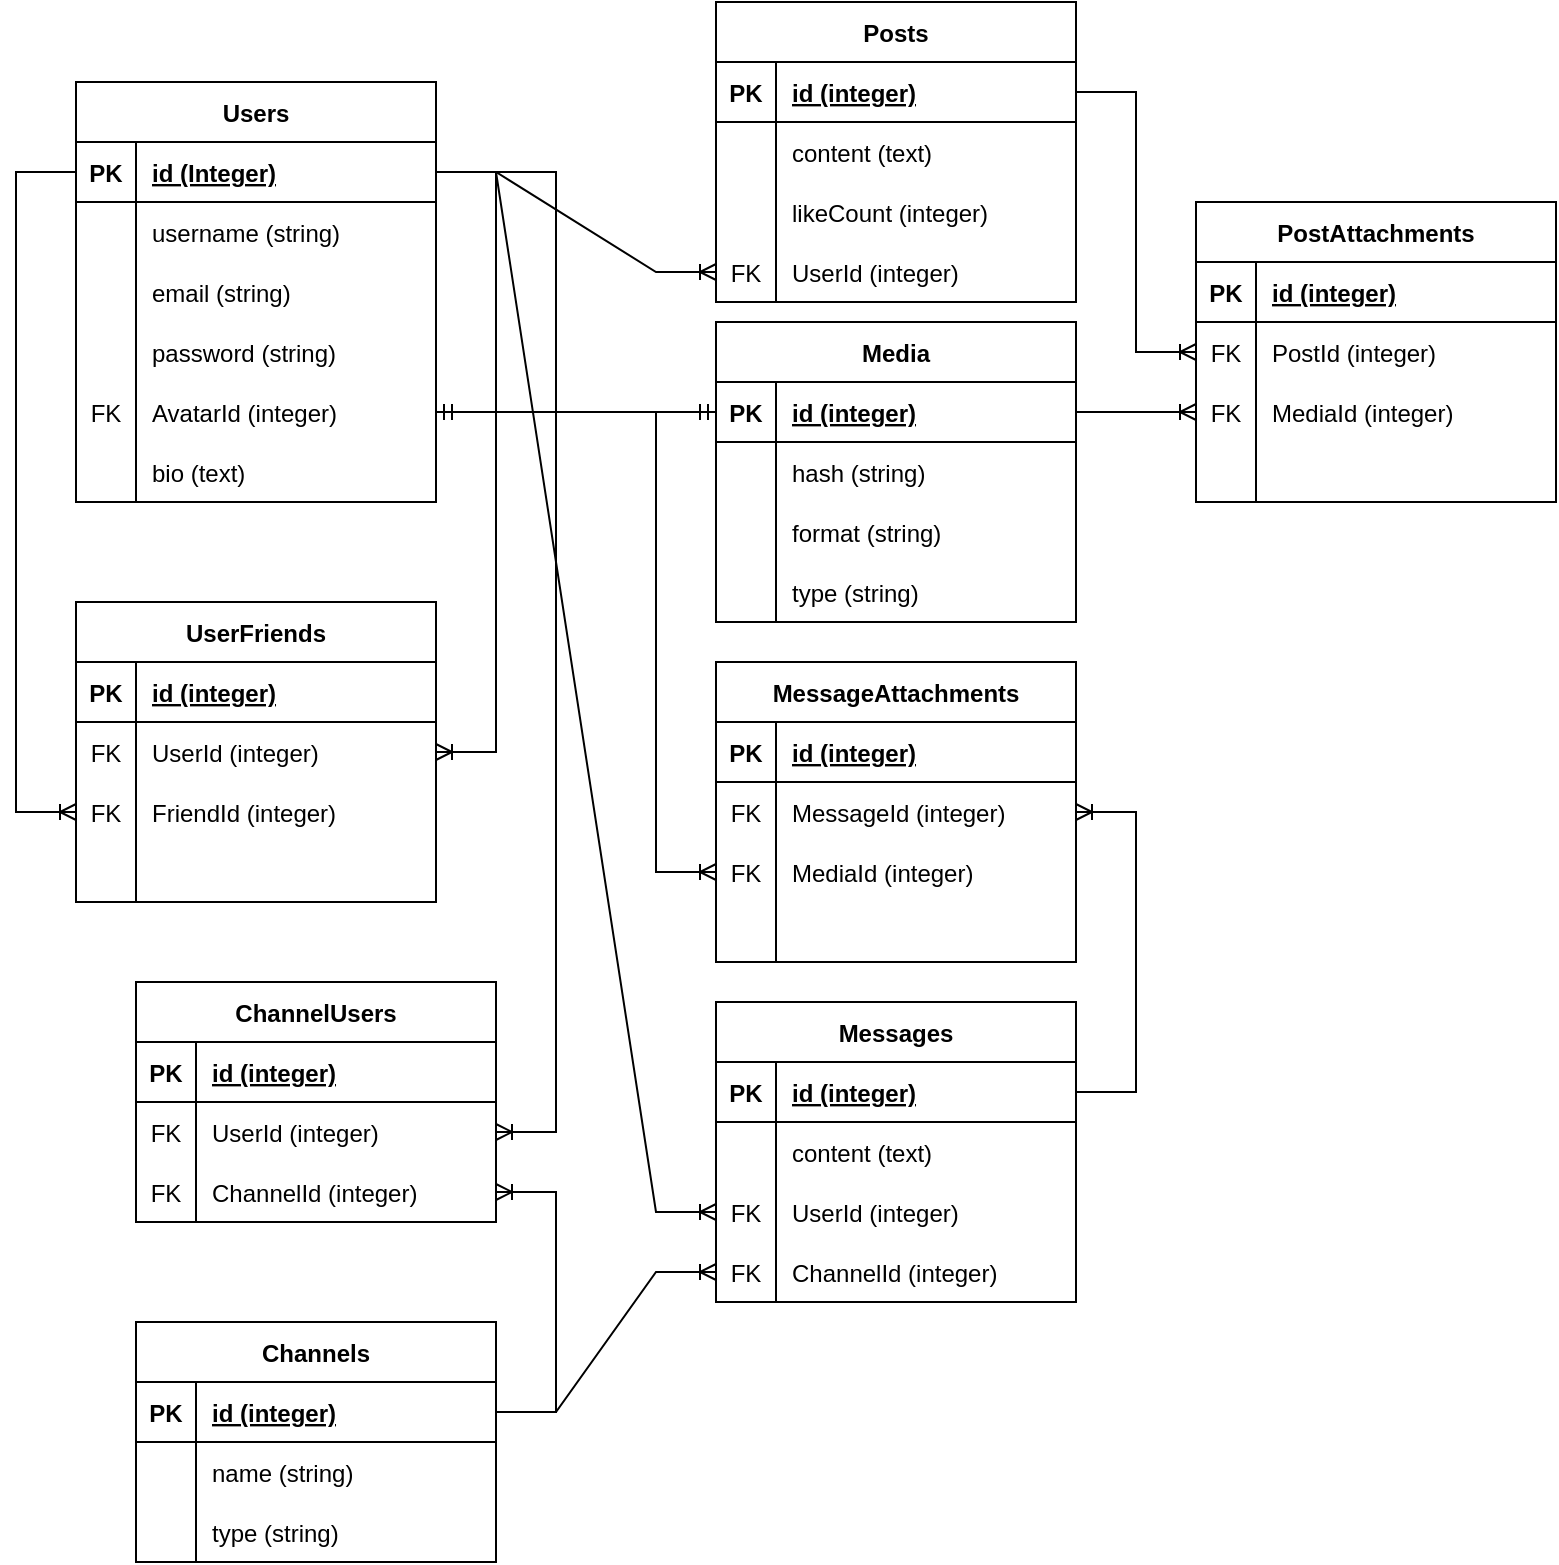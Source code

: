<mxfile version="20.6.0" type="device"><diagram id="tzreWHmkljB-uZsOJCgy" name="Page-1"><mxGraphModel dx="868" dy="500" grid="1" gridSize="10" guides="1" tooltips="1" connect="1" arrows="1" fold="1" page="1" pageScale="1" pageWidth="850" pageHeight="1100" math="0" shadow="0"><root><mxCell id="0"/><mxCell id="1" parent="0"/><mxCell id="_2y-DtRNVhtYp-TTJx3--1" value="Users" style="shape=table;startSize=30;container=1;collapsible=1;childLayout=tableLayout;fixedRows=1;rowLines=0;fontStyle=1;align=center;resizeLast=1;" parent="1" vertex="1"><mxGeometry x="80" y="80" width="180" height="210" as="geometry"/></mxCell><mxCell id="_2y-DtRNVhtYp-TTJx3--2" value="" style="shape=tableRow;horizontal=0;startSize=0;swimlaneHead=0;swimlaneBody=0;fillColor=none;collapsible=0;dropTarget=0;points=[[0,0.5],[1,0.5]];portConstraint=eastwest;top=0;left=0;right=0;bottom=1;" parent="_2y-DtRNVhtYp-TTJx3--1" vertex="1"><mxGeometry y="30" width="180" height="30" as="geometry"/></mxCell><mxCell id="_2y-DtRNVhtYp-TTJx3--3" value="PK" style="shape=partialRectangle;connectable=0;fillColor=none;top=0;left=0;bottom=0;right=0;fontStyle=1;overflow=hidden;" parent="_2y-DtRNVhtYp-TTJx3--2" vertex="1"><mxGeometry width="30" height="30" as="geometry"><mxRectangle width="30" height="30" as="alternateBounds"/></mxGeometry></mxCell><mxCell id="_2y-DtRNVhtYp-TTJx3--4" value="id (Integer)" style="shape=partialRectangle;connectable=0;fillColor=none;top=0;left=0;bottom=0;right=0;align=left;spacingLeft=6;fontStyle=5;overflow=hidden;" parent="_2y-DtRNVhtYp-TTJx3--2" vertex="1"><mxGeometry x="30" width="150" height="30" as="geometry"><mxRectangle width="150" height="30" as="alternateBounds"/></mxGeometry></mxCell><mxCell id="_2y-DtRNVhtYp-TTJx3--5" value="" style="shape=tableRow;horizontal=0;startSize=0;swimlaneHead=0;swimlaneBody=0;fillColor=none;collapsible=0;dropTarget=0;points=[[0,0.5],[1,0.5]];portConstraint=eastwest;top=0;left=0;right=0;bottom=0;" parent="_2y-DtRNVhtYp-TTJx3--1" vertex="1"><mxGeometry y="60" width="180" height="30" as="geometry"/></mxCell><mxCell id="_2y-DtRNVhtYp-TTJx3--6" value="" style="shape=partialRectangle;connectable=0;fillColor=none;top=0;left=0;bottom=0;right=0;editable=1;overflow=hidden;" parent="_2y-DtRNVhtYp-TTJx3--5" vertex="1"><mxGeometry width="30" height="30" as="geometry"><mxRectangle width="30" height="30" as="alternateBounds"/></mxGeometry></mxCell><mxCell id="_2y-DtRNVhtYp-TTJx3--7" value="username (string)" style="shape=partialRectangle;connectable=0;fillColor=none;top=0;left=0;bottom=0;right=0;align=left;spacingLeft=6;overflow=hidden;" parent="_2y-DtRNVhtYp-TTJx3--5" vertex="1"><mxGeometry x="30" width="150" height="30" as="geometry"><mxRectangle width="150" height="30" as="alternateBounds"/></mxGeometry></mxCell><mxCell id="_2y-DtRNVhtYp-TTJx3--8" value="" style="shape=tableRow;horizontal=0;startSize=0;swimlaneHead=0;swimlaneBody=0;fillColor=none;collapsible=0;dropTarget=0;points=[[0,0.5],[1,0.5]];portConstraint=eastwest;top=0;left=0;right=0;bottom=0;" parent="_2y-DtRNVhtYp-TTJx3--1" vertex="1"><mxGeometry y="90" width="180" height="30" as="geometry"/></mxCell><mxCell id="_2y-DtRNVhtYp-TTJx3--9" value="" style="shape=partialRectangle;connectable=0;fillColor=none;top=0;left=0;bottom=0;right=0;editable=1;overflow=hidden;" parent="_2y-DtRNVhtYp-TTJx3--8" vertex="1"><mxGeometry width="30" height="30" as="geometry"><mxRectangle width="30" height="30" as="alternateBounds"/></mxGeometry></mxCell><mxCell id="_2y-DtRNVhtYp-TTJx3--10" value="email (string)" style="shape=partialRectangle;connectable=0;fillColor=none;top=0;left=0;bottom=0;right=0;align=left;spacingLeft=6;overflow=hidden;" parent="_2y-DtRNVhtYp-TTJx3--8" vertex="1"><mxGeometry x="30" width="150" height="30" as="geometry"><mxRectangle width="150" height="30" as="alternateBounds"/></mxGeometry></mxCell><mxCell id="_2y-DtRNVhtYp-TTJx3--11" value="" style="shape=tableRow;horizontal=0;startSize=0;swimlaneHead=0;swimlaneBody=0;fillColor=none;collapsible=0;dropTarget=0;points=[[0,0.5],[1,0.5]];portConstraint=eastwest;top=0;left=0;right=0;bottom=0;" parent="_2y-DtRNVhtYp-TTJx3--1" vertex="1"><mxGeometry y="120" width="180" height="30" as="geometry"/></mxCell><mxCell id="_2y-DtRNVhtYp-TTJx3--12" value="" style="shape=partialRectangle;connectable=0;fillColor=none;top=0;left=0;bottom=0;right=0;editable=1;overflow=hidden;" parent="_2y-DtRNVhtYp-TTJx3--11" vertex="1"><mxGeometry width="30" height="30" as="geometry"><mxRectangle width="30" height="30" as="alternateBounds"/></mxGeometry></mxCell><mxCell id="_2y-DtRNVhtYp-TTJx3--13" value="password (string)" style="shape=partialRectangle;connectable=0;fillColor=none;top=0;left=0;bottom=0;right=0;align=left;spacingLeft=6;overflow=hidden;" parent="_2y-DtRNVhtYp-TTJx3--11" vertex="1"><mxGeometry x="30" width="150" height="30" as="geometry"><mxRectangle width="150" height="30" as="alternateBounds"/></mxGeometry></mxCell><mxCell id="_2y-DtRNVhtYp-TTJx3--14" value="" style="shape=tableRow;horizontal=0;startSize=0;swimlaneHead=0;swimlaneBody=0;fillColor=none;collapsible=0;dropTarget=0;points=[[0,0.5],[1,0.5]];portConstraint=eastwest;top=0;left=0;right=0;bottom=0;" parent="_2y-DtRNVhtYp-TTJx3--1" vertex="1"><mxGeometry y="150" width="180" height="30" as="geometry"/></mxCell><mxCell id="_2y-DtRNVhtYp-TTJx3--15" value="FK" style="shape=partialRectangle;connectable=0;fillColor=none;top=0;left=0;bottom=0;right=0;editable=1;overflow=hidden;" parent="_2y-DtRNVhtYp-TTJx3--14" vertex="1"><mxGeometry width="30" height="30" as="geometry"><mxRectangle width="30" height="30" as="alternateBounds"/></mxGeometry></mxCell><mxCell id="_2y-DtRNVhtYp-TTJx3--16" value="AvatarId (integer)" style="shape=partialRectangle;connectable=0;fillColor=none;top=0;left=0;bottom=0;right=0;align=left;spacingLeft=6;overflow=hidden;" parent="_2y-DtRNVhtYp-TTJx3--14" vertex="1"><mxGeometry x="30" width="150" height="30" as="geometry"><mxRectangle width="150" height="30" as="alternateBounds"/></mxGeometry></mxCell><mxCell id="_2y-DtRNVhtYp-TTJx3--20" value="" style="shape=tableRow;horizontal=0;startSize=0;swimlaneHead=0;swimlaneBody=0;fillColor=none;collapsible=0;dropTarget=0;points=[[0,0.5],[1,0.5]];portConstraint=eastwest;top=0;left=0;right=0;bottom=0;" parent="_2y-DtRNVhtYp-TTJx3--1" vertex="1"><mxGeometry y="180" width="180" height="30" as="geometry"/></mxCell><mxCell id="_2y-DtRNVhtYp-TTJx3--21" value="" style="shape=partialRectangle;connectable=0;fillColor=none;top=0;left=0;bottom=0;right=0;editable=1;overflow=hidden;" parent="_2y-DtRNVhtYp-TTJx3--20" vertex="1"><mxGeometry width="30" height="30" as="geometry"><mxRectangle width="30" height="30" as="alternateBounds"/></mxGeometry></mxCell><mxCell id="_2y-DtRNVhtYp-TTJx3--22" value="bio (text)" style="shape=partialRectangle;connectable=0;fillColor=none;top=0;left=0;bottom=0;right=0;align=left;spacingLeft=6;overflow=hidden;" parent="_2y-DtRNVhtYp-TTJx3--20" vertex="1"><mxGeometry x="30" width="150" height="30" as="geometry"><mxRectangle width="150" height="30" as="alternateBounds"/></mxGeometry></mxCell><mxCell id="_2y-DtRNVhtYp-TTJx3--23" value="UserFriends" style="shape=table;startSize=30;container=1;collapsible=1;childLayout=tableLayout;fixedRows=1;rowLines=0;fontStyle=1;align=center;resizeLast=1;" parent="1" vertex="1"><mxGeometry x="80" y="340" width="180" height="150" as="geometry"/></mxCell><mxCell id="_2y-DtRNVhtYp-TTJx3--24" value="" style="shape=tableRow;horizontal=0;startSize=0;swimlaneHead=0;swimlaneBody=0;fillColor=none;collapsible=0;dropTarget=0;points=[[0,0.5],[1,0.5]];portConstraint=eastwest;top=0;left=0;right=0;bottom=1;" parent="_2y-DtRNVhtYp-TTJx3--23" vertex="1"><mxGeometry y="30" width="180" height="30" as="geometry"/></mxCell><mxCell id="_2y-DtRNVhtYp-TTJx3--25" value="PK" style="shape=partialRectangle;connectable=0;fillColor=none;top=0;left=0;bottom=0;right=0;fontStyle=1;overflow=hidden;" parent="_2y-DtRNVhtYp-TTJx3--24" vertex="1"><mxGeometry width="30" height="30" as="geometry"><mxRectangle width="30" height="30" as="alternateBounds"/></mxGeometry></mxCell><mxCell id="_2y-DtRNVhtYp-TTJx3--26" value="id (integer)" style="shape=partialRectangle;connectable=0;fillColor=none;top=0;left=0;bottom=0;right=0;align=left;spacingLeft=6;fontStyle=5;overflow=hidden;" parent="_2y-DtRNVhtYp-TTJx3--24" vertex="1"><mxGeometry x="30" width="150" height="30" as="geometry"><mxRectangle width="150" height="30" as="alternateBounds"/></mxGeometry></mxCell><mxCell id="_2y-DtRNVhtYp-TTJx3--27" value="" style="shape=tableRow;horizontal=0;startSize=0;swimlaneHead=0;swimlaneBody=0;fillColor=none;collapsible=0;dropTarget=0;points=[[0,0.5],[1,0.5]];portConstraint=eastwest;top=0;left=0;right=0;bottom=0;" parent="_2y-DtRNVhtYp-TTJx3--23" vertex="1"><mxGeometry y="60" width="180" height="30" as="geometry"/></mxCell><mxCell id="_2y-DtRNVhtYp-TTJx3--28" value="FK" style="shape=partialRectangle;connectable=0;fillColor=none;top=0;left=0;bottom=0;right=0;editable=1;overflow=hidden;" parent="_2y-DtRNVhtYp-TTJx3--27" vertex="1"><mxGeometry width="30" height="30" as="geometry"><mxRectangle width="30" height="30" as="alternateBounds"/></mxGeometry></mxCell><mxCell id="_2y-DtRNVhtYp-TTJx3--29" value="UserId (integer)" style="shape=partialRectangle;connectable=0;fillColor=none;top=0;left=0;bottom=0;right=0;align=left;spacingLeft=6;overflow=hidden;" parent="_2y-DtRNVhtYp-TTJx3--27" vertex="1"><mxGeometry x="30" width="150" height="30" as="geometry"><mxRectangle width="150" height="30" as="alternateBounds"/></mxGeometry></mxCell><mxCell id="_2y-DtRNVhtYp-TTJx3--30" value="" style="shape=tableRow;horizontal=0;startSize=0;swimlaneHead=0;swimlaneBody=0;fillColor=none;collapsible=0;dropTarget=0;points=[[0,0.5],[1,0.5]];portConstraint=eastwest;top=0;left=0;right=0;bottom=0;" parent="_2y-DtRNVhtYp-TTJx3--23" vertex="1"><mxGeometry y="90" width="180" height="30" as="geometry"/></mxCell><mxCell id="_2y-DtRNVhtYp-TTJx3--31" value="FK" style="shape=partialRectangle;connectable=0;fillColor=none;top=0;left=0;bottom=0;right=0;editable=1;overflow=hidden;" parent="_2y-DtRNVhtYp-TTJx3--30" vertex="1"><mxGeometry width="30" height="30" as="geometry"><mxRectangle width="30" height="30" as="alternateBounds"/></mxGeometry></mxCell><mxCell id="_2y-DtRNVhtYp-TTJx3--32" value="FriendId (integer)" style="shape=partialRectangle;connectable=0;fillColor=none;top=0;left=0;bottom=0;right=0;align=left;spacingLeft=6;overflow=hidden;" parent="_2y-DtRNVhtYp-TTJx3--30" vertex="1"><mxGeometry x="30" width="150" height="30" as="geometry"><mxRectangle width="150" height="30" as="alternateBounds"/></mxGeometry></mxCell><mxCell id="_2y-DtRNVhtYp-TTJx3--33" value="" style="shape=tableRow;horizontal=0;startSize=0;swimlaneHead=0;swimlaneBody=0;fillColor=none;collapsible=0;dropTarget=0;points=[[0,0.5],[1,0.5]];portConstraint=eastwest;top=0;left=0;right=0;bottom=0;" parent="_2y-DtRNVhtYp-TTJx3--23" vertex="1"><mxGeometry y="120" width="180" height="30" as="geometry"/></mxCell><mxCell id="_2y-DtRNVhtYp-TTJx3--34" value="" style="shape=partialRectangle;connectable=0;fillColor=none;top=0;left=0;bottom=0;right=0;editable=1;overflow=hidden;" parent="_2y-DtRNVhtYp-TTJx3--33" vertex="1"><mxGeometry width="30" height="30" as="geometry"><mxRectangle width="30" height="30" as="alternateBounds"/></mxGeometry></mxCell><mxCell id="_2y-DtRNVhtYp-TTJx3--35" value="" style="shape=partialRectangle;connectable=0;fillColor=none;top=0;left=0;bottom=0;right=0;align=left;spacingLeft=6;overflow=hidden;" parent="_2y-DtRNVhtYp-TTJx3--33" vertex="1"><mxGeometry x="30" width="150" height="30" as="geometry"><mxRectangle width="150" height="30" as="alternateBounds"/></mxGeometry></mxCell><mxCell id="_2y-DtRNVhtYp-TTJx3--36" value="" style="edgeStyle=elbowEdgeStyle;fontSize=12;html=1;endArrow=ERoneToMany;rounded=0;" parent="1" source="_2y-DtRNVhtYp-TTJx3--2" target="_2y-DtRNVhtYp-TTJx3--30" edge="1"><mxGeometry width="100" height="100" relative="1" as="geometry"><mxPoint x="100" y="150" as="sourcePoint"/><mxPoint x="70" y="440" as="targetPoint"/><Array as="points"><mxPoint x="50" y="310"/><mxPoint x="30" y="290"/></Array></mxGeometry></mxCell><mxCell id="_2y-DtRNVhtYp-TTJx3--37" value="" style="edgeStyle=entityRelationEdgeStyle;fontSize=12;html=1;endArrow=ERoneToMany;rounded=0;" parent="1" source="_2y-DtRNVhtYp-TTJx3--2" target="_2y-DtRNVhtYp-TTJx3--27" edge="1"><mxGeometry width="100" height="100" relative="1" as="geometry"><mxPoint x="350" y="340" as="sourcePoint"/><mxPoint x="290" y="390" as="targetPoint"/></mxGeometry></mxCell><mxCell id="_2y-DtRNVhtYp-TTJx3--38" value="Posts" style="shape=table;startSize=30;container=1;collapsible=1;childLayout=tableLayout;fixedRows=1;rowLines=0;fontStyle=1;align=center;resizeLast=1;" parent="1" vertex="1"><mxGeometry x="400" y="40" width="180" height="150" as="geometry"/></mxCell><mxCell id="_2y-DtRNVhtYp-TTJx3--39" value="" style="shape=tableRow;horizontal=0;startSize=0;swimlaneHead=0;swimlaneBody=0;fillColor=none;collapsible=0;dropTarget=0;points=[[0,0.5],[1,0.5]];portConstraint=eastwest;top=0;left=0;right=0;bottom=1;" parent="_2y-DtRNVhtYp-TTJx3--38" vertex="1"><mxGeometry y="30" width="180" height="30" as="geometry"/></mxCell><mxCell id="_2y-DtRNVhtYp-TTJx3--40" value="PK" style="shape=partialRectangle;connectable=0;fillColor=none;top=0;left=0;bottom=0;right=0;fontStyle=1;overflow=hidden;" parent="_2y-DtRNVhtYp-TTJx3--39" vertex="1"><mxGeometry width="30" height="30" as="geometry"><mxRectangle width="30" height="30" as="alternateBounds"/></mxGeometry></mxCell><mxCell id="_2y-DtRNVhtYp-TTJx3--41" value="id (integer)" style="shape=partialRectangle;connectable=0;fillColor=none;top=0;left=0;bottom=0;right=0;align=left;spacingLeft=6;fontStyle=5;overflow=hidden;" parent="_2y-DtRNVhtYp-TTJx3--39" vertex="1"><mxGeometry x="30" width="150" height="30" as="geometry"><mxRectangle width="150" height="30" as="alternateBounds"/></mxGeometry></mxCell><mxCell id="_2y-DtRNVhtYp-TTJx3--42" value="" style="shape=tableRow;horizontal=0;startSize=0;swimlaneHead=0;swimlaneBody=0;fillColor=none;collapsible=0;dropTarget=0;points=[[0,0.5],[1,0.5]];portConstraint=eastwest;top=0;left=0;right=0;bottom=0;" parent="_2y-DtRNVhtYp-TTJx3--38" vertex="1"><mxGeometry y="60" width="180" height="30" as="geometry"/></mxCell><mxCell id="_2y-DtRNVhtYp-TTJx3--43" value="" style="shape=partialRectangle;connectable=0;fillColor=none;top=0;left=0;bottom=0;right=0;editable=1;overflow=hidden;" parent="_2y-DtRNVhtYp-TTJx3--42" vertex="1"><mxGeometry width="30" height="30" as="geometry"><mxRectangle width="30" height="30" as="alternateBounds"/></mxGeometry></mxCell><mxCell id="_2y-DtRNVhtYp-TTJx3--44" value="content (text)" style="shape=partialRectangle;connectable=0;fillColor=none;top=0;left=0;bottom=0;right=0;align=left;spacingLeft=6;overflow=hidden;" parent="_2y-DtRNVhtYp-TTJx3--42" vertex="1"><mxGeometry x="30" width="150" height="30" as="geometry"><mxRectangle width="150" height="30" as="alternateBounds"/></mxGeometry></mxCell><mxCell id="_2y-DtRNVhtYp-TTJx3--48" value="" style="shape=tableRow;horizontal=0;startSize=0;swimlaneHead=0;swimlaneBody=0;fillColor=none;collapsible=0;dropTarget=0;points=[[0,0.5],[1,0.5]];portConstraint=eastwest;top=0;left=0;right=0;bottom=0;" parent="_2y-DtRNVhtYp-TTJx3--38" vertex="1"><mxGeometry y="90" width="180" height="30" as="geometry"/></mxCell><mxCell id="_2y-DtRNVhtYp-TTJx3--49" value="" style="shape=partialRectangle;connectable=0;fillColor=none;top=0;left=0;bottom=0;right=0;editable=1;overflow=hidden;" parent="_2y-DtRNVhtYp-TTJx3--48" vertex="1"><mxGeometry width="30" height="30" as="geometry"><mxRectangle width="30" height="30" as="alternateBounds"/></mxGeometry></mxCell><mxCell id="_2y-DtRNVhtYp-TTJx3--50" value="likeCount (integer)" style="shape=partialRectangle;connectable=0;fillColor=none;top=0;left=0;bottom=0;right=0;align=left;spacingLeft=6;overflow=hidden;" parent="_2y-DtRNVhtYp-TTJx3--48" vertex="1"><mxGeometry x="30" width="150" height="30" as="geometry"><mxRectangle width="150" height="30" as="alternateBounds"/></mxGeometry></mxCell><mxCell id="_2y-DtRNVhtYp-TTJx3--66" value="" style="shape=tableRow;horizontal=0;startSize=0;swimlaneHead=0;swimlaneBody=0;fillColor=none;collapsible=0;dropTarget=0;points=[[0,0.5],[1,0.5]];portConstraint=eastwest;top=0;left=0;right=0;bottom=0;" parent="_2y-DtRNVhtYp-TTJx3--38" vertex="1"><mxGeometry y="120" width="180" height="30" as="geometry"/></mxCell><mxCell id="_2y-DtRNVhtYp-TTJx3--67" value="FK" style="shape=partialRectangle;connectable=0;fillColor=none;top=0;left=0;bottom=0;right=0;editable=1;overflow=hidden;" parent="_2y-DtRNVhtYp-TTJx3--66" vertex="1"><mxGeometry width="30" height="30" as="geometry"><mxRectangle width="30" height="30" as="alternateBounds"/></mxGeometry></mxCell><mxCell id="_2y-DtRNVhtYp-TTJx3--68" value="UserId (integer)" style="shape=partialRectangle;connectable=0;fillColor=none;top=0;left=0;bottom=0;right=0;align=left;spacingLeft=6;overflow=hidden;" parent="_2y-DtRNVhtYp-TTJx3--66" vertex="1"><mxGeometry x="30" width="150" height="30" as="geometry"><mxRectangle width="150" height="30" as="alternateBounds"/></mxGeometry></mxCell><mxCell id="_2y-DtRNVhtYp-TTJx3--51" value="Media" style="shape=table;startSize=30;container=1;collapsible=1;childLayout=tableLayout;fixedRows=1;rowLines=0;fontStyle=1;align=center;resizeLast=1;" parent="1" vertex="1"><mxGeometry x="400" y="200" width="180" height="150" as="geometry"/></mxCell><mxCell id="_2y-DtRNVhtYp-TTJx3--52" value="" style="shape=tableRow;horizontal=0;startSize=0;swimlaneHead=0;swimlaneBody=0;fillColor=none;collapsible=0;dropTarget=0;points=[[0,0.5],[1,0.5]];portConstraint=eastwest;top=0;left=0;right=0;bottom=1;" parent="_2y-DtRNVhtYp-TTJx3--51" vertex="1"><mxGeometry y="30" width="180" height="30" as="geometry"/></mxCell><mxCell id="_2y-DtRNVhtYp-TTJx3--53" value="PK" style="shape=partialRectangle;connectable=0;fillColor=none;top=0;left=0;bottom=0;right=0;fontStyle=1;overflow=hidden;" parent="_2y-DtRNVhtYp-TTJx3--52" vertex="1"><mxGeometry width="30" height="30" as="geometry"><mxRectangle width="30" height="30" as="alternateBounds"/></mxGeometry></mxCell><mxCell id="_2y-DtRNVhtYp-TTJx3--54" value="id (integer)" style="shape=partialRectangle;connectable=0;fillColor=none;top=0;left=0;bottom=0;right=0;align=left;spacingLeft=6;fontStyle=5;overflow=hidden;" parent="_2y-DtRNVhtYp-TTJx3--52" vertex="1"><mxGeometry x="30" width="150" height="30" as="geometry"><mxRectangle width="150" height="30" as="alternateBounds"/></mxGeometry></mxCell><mxCell id="_2y-DtRNVhtYp-TTJx3--55" value="" style="shape=tableRow;horizontal=0;startSize=0;swimlaneHead=0;swimlaneBody=0;fillColor=none;collapsible=0;dropTarget=0;points=[[0,0.5],[1,0.5]];portConstraint=eastwest;top=0;left=0;right=0;bottom=0;" parent="_2y-DtRNVhtYp-TTJx3--51" vertex="1"><mxGeometry y="60" width="180" height="30" as="geometry"/></mxCell><mxCell id="_2y-DtRNVhtYp-TTJx3--56" value="" style="shape=partialRectangle;connectable=0;fillColor=none;top=0;left=0;bottom=0;right=0;editable=1;overflow=hidden;" parent="_2y-DtRNVhtYp-TTJx3--55" vertex="1"><mxGeometry width="30" height="30" as="geometry"><mxRectangle width="30" height="30" as="alternateBounds"/></mxGeometry></mxCell><mxCell id="_2y-DtRNVhtYp-TTJx3--57" value="hash (string)" style="shape=partialRectangle;connectable=0;fillColor=none;top=0;left=0;bottom=0;right=0;align=left;spacingLeft=6;overflow=hidden;" parent="_2y-DtRNVhtYp-TTJx3--55" vertex="1"><mxGeometry x="30" width="150" height="30" as="geometry"><mxRectangle width="150" height="30" as="alternateBounds"/></mxGeometry></mxCell><mxCell id="_2y-DtRNVhtYp-TTJx3--58" value="" style="shape=tableRow;horizontal=0;startSize=0;swimlaneHead=0;swimlaneBody=0;fillColor=none;collapsible=0;dropTarget=0;points=[[0,0.5],[1,0.5]];portConstraint=eastwest;top=0;left=0;right=0;bottom=0;" parent="_2y-DtRNVhtYp-TTJx3--51" vertex="1"><mxGeometry y="90" width="180" height="30" as="geometry"/></mxCell><mxCell id="_2y-DtRNVhtYp-TTJx3--59" value="" style="shape=partialRectangle;connectable=0;fillColor=none;top=0;left=0;bottom=0;right=0;editable=1;overflow=hidden;" parent="_2y-DtRNVhtYp-TTJx3--58" vertex="1"><mxGeometry width="30" height="30" as="geometry"><mxRectangle width="30" height="30" as="alternateBounds"/></mxGeometry></mxCell><mxCell id="_2y-DtRNVhtYp-TTJx3--60" value="format (string)" style="shape=partialRectangle;connectable=0;fillColor=none;top=0;left=0;bottom=0;right=0;align=left;spacingLeft=6;overflow=hidden;" parent="_2y-DtRNVhtYp-TTJx3--58" vertex="1"><mxGeometry x="30" width="150" height="30" as="geometry"><mxRectangle width="150" height="30" as="alternateBounds"/></mxGeometry></mxCell><mxCell id="_2y-DtRNVhtYp-TTJx3--61" value="" style="shape=tableRow;horizontal=0;startSize=0;swimlaneHead=0;swimlaneBody=0;fillColor=none;collapsible=0;dropTarget=0;points=[[0,0.5],[1,0.5]];portConstraint=eastwest;top=0;left=0;right=0;bottom=0;" parent="_2y-DtRNVhtYp-TTJx3--51" vertex="1"><mxGeometry y="120" width="180" height="30" as="geometry"/></mxCell><mxCell id="_2y-DtRNVhtYp-TTJx3--62" value="" style="shape=partialRectangle;connectable=0;fillColor=none;top=0;left=0;bottom=0;right=0;editable=1;overflow=hidden;" parent="_2y-DtRNVhtYp-TTJx3--61" vertex="1"><mxGeometry width="30" height="30" as="geometry"><mxRectangle width="30" height="30" as="alternateBounds"/></mxGeometry></mxCell><mxCell id="_2y-DtRNVhtYp-TTJx3--63" value="type (string)" style="shape=partialRectangle;connectable=0;fillColor=none;top=0;left=0;bottom=0;right=0;align=left;spacingLeft=6;overflow=hidden;" parent="_2y-DtRNVhtYp-TTJx3--61" vertex="1"><mxGeometry x="30" width="150" height="30" as="geometry"><mxRectangle width="150" height="30" as="alternateBounds"/></mxGeometry></mxCell><mxCell id="_2y-DtRNVhtYp-TTJx3--65" value="" style="edgeStyle=entityRelationEdgeStyle;fontSize=12;html=1;endArrow=ERmandOne;startArrow=ERmandOne;rounded=0;" parent="1" source="_2y-DtRNVhtYp-TTJx3--14" target="_2y-DtRNVhtYp-TTJx3--52" edge="1"><mxGeometry width="100" height="100" relative="1" as="geometry"><mxPoint x="520" y="560" as="sourcePoint"/><mxPoint x="620" y="460" as="targetPoint"/></mxGeometry></mxCell><mxCell id="_2y-DtRNVhtYp-TTJx3--70" value="" style="edgeStyle=entityRelationEdgeStyle;fontSize=12;html=1;endArrow=ERoneToMany;rounded=0;" parent="1" source="_2y-DtRNVhtYp-TTJx3--2" target="_2y-DtRNVhtYp-TTJx3--66" edge="1"><mxGeometry width="100" height="100" relative="1" as="geometry"><mxPoint x="330" y="230" as="sourcePoint"/><mxPoint x="430" y="130" as="targetPoint"/></mxGeometry></mxCell><mxCell id="_2y-DtRNVhtYp-TTJx3--71" value="PostAttachments" style="shape=table;startSize=30;container=1;collapsible=1;childLayout=tableLayout;fixedRows=1;rowLines=0;fontStyle=1;align=center;resizeLast=1;" parent="1" vertex="1"><mxGeometry x="640" y="140" width="180" height="150" as="geometry"/></mxCell><mxCell id="_2y-DtRNVhtYp-TTJx3--72" value="" style="shape=tableRow;horizontal=0;startSize=0;swimlaneHead=0;swimlaneBody=0;fillColor=none;collapsible=0;dropTarget=0;points=[[0,0.5],[1,0.5]];portConstraint=eastwest;top=0;left=0;right=0;bottom=1;" parent="_2y-DtRNVhtYp-TTJx3--71" vertex="1"><mxGeometry y="30" width="180" height="30" as="geometry"/></mxCell><mxCell id="_2y-DtRNVhtYp-TTJx3--73" value="PK" style="shape=partialRectangle;connectable=0;fillColor=none;top=0;left=0;bottom=0;right=0;fontStyle=1;overflow=hidden;" parent="_2y-DtRNVhtYp-TTJx3--72" vertex="1"><mxGeometry width="30" height="30" as="geometry"><mxRectangle width="30" height="30" as="alternateBounds"/></mxGeometry></mxCell><mxCell id="_2y-DtRNVhtYp-TTJx3--74" value="id (integer)" style="shape=partialRectangle;connectable=0;fillColor=none;top=0;left=0;bottom=0;right=0;align=left;spacingLeft=6;fontStyle=5;overflow=hidden;" parent="_2y-DtRNVhtYp-TTJx3--72" vertex="1"><mxGeometry x="30" width="150" height="30" as="geometry"><mxRectangle width="150" height="30" as="alternateBounds"/></mxGeometry></mxCell><mxCell id="_2y-DtRNVhtYp-TTJx3--75" value="" style="shape=tableRow;horizontal=0;startSize=0;swimlaneHead=0;swimlaneBody=0;fillColor=none;collapsible=0;dropTarget=0;points=[[0,0.5],[1,0.5]];portConstraint=eastwest;top=0;left=0;right=0;bottom=0;" parent="_2y-DtRNVhtYp-TTJx3--71" vertex="1"><mxGeometry y="60" width="180" height="30" as="geometry"/></mxCell><mxCell id="_2y-DtRNVhtYp-TTJx3--76" value="FK" style="shape=partialRectangle;connectable=0;fillColor=none;top=0;left=0;bottom=0;right=0;editable=1;overflow=hidden;" parent="_2y-DtRNVhtYp-TTJx3--75" vertex="1"><mxGeometry width="30" height="30" as="geometry"><mxRectangle width="30" height="30" as="alternateBounds"/></mxGeometry></mxCell><mxCell id="_2y-DtRNVhtYp-TTJx3--77" value="PostId (integer)" style="shape=partialRectangle;connectable=0;fillColor=none;top=0;left=0;bottom=0;right=0;align=left;spacingLeft=6;overflow=hidden;" parent="_2y-DtRNVhtYp-TTJx3--75" vertex="1"><mxGeometry x="30" width="150" height="30" as="geometry"><mxRectangle width="150" height="30" as="alternateBounds"/></mxGeometry></mxCell><mxCell id="_2y-DtRNVhtYp-TTJx3--78" value="" style="shape=tableRow;horizontal=0;startSize=0;swimlaneHead=0;swimlaneBody=0;fillColor=none;collapsible=0;dropTarget=0;points=[[0,0.5],[1,0.5]];portConstraint=eastwest;top=0;left=0;right=0;bottom=0;" parent="_2y-DtRNVhtYp-TTJx3--71" vertex="1"><mxGeometry y="90" width="180" height="30" as="geometry"/></mxCell><mxCell id="_2y-DtRNVhtYp-TTJx3--79" value="FK" style="shape=partialRectangle;connectable=0;fillColor=none;top=0;left=0;bottom=0;right=0;editable=1;overflow=hidden;" parent="_2y-DtRNVhtYp-TTJx3--78" vertex="1"><mxGeometry width="30" height="30" as="geometry"><mxRectangle width="30" height="30" as="alternateBounds"/></mxGeometry></mxCell><mxCell id="_2y-DtRNVhtYp-TTJx3--80" value="MediaId (integer)" style="shape=partialRectangle;connectable=0;fillColor=none;top=0;left=0;bottom=0;right=0;align=left;spacingLeft=6;overflow=hidden;" parent="_2y-DtRNVhtYp-TTJx3--78" vertex="1"><mxGeometry x="30" width="150" height="30" as="geometry"><mxRectangle width="150" height="30" as="alternateBounds"/></mxGeometry></mxCell><mxCell id="_2y-DtRNVhtYp-TTJx3--81" value="" style="shape=tableRow;horizontal=0;startSize=0;swimlaneHead=0;swimlaneBody=0;fillColor=none;collapsible=0;dropTarget=0;points=[[0,0.5],[1,0.5]];portConstraint=eastwest;top=0;left=0;right=0;bottom=0;" parent="_2y-DtRNVhtYp-TTJx3--71" vertex="1"><mxGeometry y="120" width="180" height="30" as="geometry"/></mxCell><mxCell id="_2y-DtRNVhtYp-TTJx3--82" value="" style="shape=partialRectangle;connectable=0;fillColor=none;top=0;left=0;bottom=0;right=0;editable=1;overflow=hidden;" parent="_2y-DtRNVhtYp-TTJx3--81" vertex="1"><mxGeometry width="30" height="30" as="geometry"><mxRectangle width="30" height="30" as="alternateBounds"/></mxGeometry></mxCell><mxCell id="_2y-DtRNVhtYp-TTJx3--83" value="" style="shape=partialRectangle;connectable=0;fillColor=none;top=0;left=0;bottom=0;right=0;align=left;spacingLeft=6;overflow=hidden;" parent="_2y-DtRNVhtYp-TTJx3--81" vertex="1"><mxGeometry x="30" width="150" height="30" as="geometry"><mxRectangle width="150" height="30" as="alternateBounds"/></mxGeometry></mxCell><mxCell id="_2y-DtRNVhtYp-TTJx3--85" value="" style="edgeStyle=entityRelationEdgeStyle;fontSize=12;html=1;endArrow=ERoneToMany;rounded=0;" parent="1" source="_2y-DtRNVhtYp-TTJx3--39" target="_2y-DtRNVhtYp-TTJx3--75" edge="1"><mxGeometry width="100" height="100" relative="1" as="geometry"><mxPoint x="450" y="140" as="sourcePoint"/><mxPoint x="550" y="40" as="targetPoint"/></mxGeometry></mxCell><mxCell id="_2y-DtRNVhtYp-TTJx3--86" value="" style="edgeStyle=entityRelationEdgeStyle;fontSize=12;html=1;endArrow=ERoneToMany;rounded=0;" parent="1" source="_2y-DtRNVhtYp-TTJx3--52" target="_2y-DtRNVhtYp-TTJx3--78" edge="1"><mxGeometry width="100" height="100" relative="1" as="geometry"><mxPoint x="650" y="460" as="sourcePoint"/><mxPoint x="750" y="360" as="targetPoint"/></mxGeometry></mxCell><mxCell id="_2y-DtRNVhtYp-TTJx3--87" value="Channels" style="shape=table;startSize=30;container=1;collapsible=1;childLayout=tableLayout;fixedRows=1;rowLines=0;fontStyle=1;align=center;resizeLast=1;" parent="1" vertex="1"><mxGeometry x="110" y="700" width="180" height="120" as="geometry"/></mxCell><mxCell id="_2y-DtRNVhtYp-TTJx3--88" value="" style="shape=tableRow;horizontal=0;startSize=0;swimlaneHead=0;swimlaneBody=0;fillColor=none;collapsible=0;dropTarget=0;points=[[0,0.5],[1,0.5]];portConstraint=eastwest;top=0;left=0;right=0;bottom=1;" parent="_2y-DtRNVhtYp-TTJx3--87" vertex="1"><mxGeometry y="30" width="180" height="30" as="geometry"/></mxCell><mxCell id="_2y-DtRNVhtYp-TTJx3--89" value="PK" style="shape=partialRectangle;connectable=0;fillColor=none;top=0;left=0;bottom=0;right=0;fontStyle=1;overflow=hidden;" parent="_2y-DtRNVhtYp-TTJx3--88" vertex="1"><mxGeometry width="30" height="30" as="geometry"><mxRectangle width="30" height="30" as="alternateBounds"/></mxGeometry></mxCell><mxCell id="_2y-DtRNVhtYp-TTJx3--90" value="id (integer)" style="shape=partialRectangle;connectable=0;fillColor=none;top=0;left=0;bottom=0;right=0;align=left;spacingLeft=6;fontStyle=5;overflow=hidden;" parent="_2y-DtRNVhtYp-TTJx3--88" vertex="1"><mxGeometry x="30" width="150" height="30" as="geometry"><mxRectangle width="150" height="30" as="alternateBounds"/></mxGeometry></mxCell><mxCell id="_2y-DtRNVhtYp-TTJx3--91" value="" style="shape=tableRow;horizontal=0;startSize=0;swimlaneHead=0;swimlaneBody=0;fillColor=none;collapsible=0;dropTarget=0;points=[[0,0.5],[1,0.5]];portConstraint=eastwest;top=0;left=0;right=0;bottom=0;" parent="_2y-DtRNVhtYp-TTJx3--87" vertex="1"><mxGeometry y="60" width="180" height="30" as="geometry"/></mxCell><mxCell id="_2y-DtRNVhtYp-TTJx3--92" value="" style="shape=partialRectangle;connectable=0;fillColor=none;top=0;left=0;bottom=0;right=0;editable=1;overflow=hidden;" parent="_2y-DtRNVhtYp-TTJx3--91" vertex="1"><mxGeometry width="30" height="30" as="geometry"><mxRectangle width="30" height="30" as="alternateBounds"/></mxGeometry></mxCell><mxCell id="_2y-DtRNVhtYp-TTJx3--93" value="name (string)" style="shape=partialRectangle;connectable=0;fillColor=none;top=0;left=0;bottom=0;right=0;align=left;spacingLeft=6;overflow=hidden;" parent="_2y-DtRNVhtYp-TTJx3--91" vertex="1"><mxGeometry x="30" width="150" height="30" as="geometry"><mxRectangle width="150" height="30" as="alternateBounds"/></mxGeometry></mxCell><mxCell id="_2y-DtRNVhtYp-TTJx3--97" value="" style="shape=tableRow;horizontal=0;startSize=0;swimlaneHead=0;swimlaneBody=0;fillColor=none;collapsible=0;dropTarget=0;points=[[0,0.5],[1,0.5]];portConstraint=eastwest;top=0;left=0;right=0;bottom=0;" parent="_2y-DtRNVhtYp-TTJx3--87" vertex="1"><mxGeometry y="90" width="180" height="30" as="geometry"/></mxCell><mxCell id="_2y-DtRNVhtYp-TTJx3--98" value="" style="shape=partialRectangle;connectable=0;fillColor=none;top=0;left=0;bottom=0;right=0;editable=1;overflow=hidden;" parent="_2y-DtRNVhtYp-TTJx3--97" vertex="1"><mxGeometry width="30" height="30" as="geometry"><mxRectangle width="30" height="30" as="alternateBounds"/></mxGeometry></mxCell><mxCell id="_2y-DtRNVhtYp-TTJx3--99" value="type (string)" style="shape=partialRectangle;connectable=0;fillColor=none;top=0;left=0;bottom=0;right=0;align=left;spacingLeft=6;overflow=hidden;" parent="_2y-DtRNVhtYp-TTJx3--97" vertex="1"><mxGeometry x="30" width="150" height="30" as="geometry"><mxRectangle width="150" height="30" as="alternateBounds"/></mxGeometry></mxCell><mxCell id="_2y-DtRNVhtYp-TTJx3--100" value="Messages" style="shape=table;startSize=30;container=1;collapsible=1;childLayout=tableLayout;fixedRows=1;rowLines=0;fontStyle=1;align=center;resizeLast=1;" parent="1" vertex="1"><mxGeometry x="400" y="540" width="180" height="150" as="geometry"/></mxCell><mxCell id="_2y-DtRNVhtYp-TTJx3--101" value="" style="shape=tableRow;horizontal=0;startSize=0;swimlaneHead=0;swimlaneBody=0;fillColor=none;collapsible=0;dropTarget=0;points=[[0,0.5],[1,0.5]];portConstraint=eastwest;top=0;left=0;right=0;bottom=1;" parent="_2y-DtRNVhtYp-TTJx3--100" vertex="1"><mxGeometry y="30" width="180" height="30" as="geometry"/></mxCell><mxCell id="_2y-DtRNVhtYp-TTJx3--102" value="PK" style="shape=partialRectangle;connectable=0;fillColor=none;top=0;left=0;bottom=0;right=0;fontStyle=1;overflow=hidden;" parent="_2y-DtRNVhtYp-TTJx3--101" vertex="1"><mxGeometry width="30" height="30" as="geometry"><mxRectangle width="30" height="30" as="alternateBounds"/></mxGeometry></mxCell><mxCell id="_2y-DtRNVhtYp-TTJx3--103" value="id (integer)" style="shape=partialRectangle;connectable=0;fillColor=none;top=0;left=0;bottom=0;right=0;align=left;spacingLeft=6;fontStyle=5;overflow=hidden;" parent="_2y-DtRNVhtYp-TTJx3--101" vertex="1"><mxGeometry x="30" width="150" height="30" as="geometry"><mxRectangle width="150" height="30" as="alternateBounds"/></mxGeometry></mxCell><mxCell id="_2y-DtRNVhtYp-TTJx3--104" value="" style="shape=tableRow;horizontal=0;startSize=0;swimlaneHead=0;swimlaneBody=0;fillColor=none;collapsible=0;dropTarget=0;points=[[0,0.5],[1,0.5]];portConstraint=eastwest;top=0;left=0;right=0;bottom=0;" parent="_2y-DtRNVhtYp-TTJx3--100" vertex="1"><mxGeometry y="60" width="180" height="30" as="geometry"/></mxCell><mxCell id="_2y-DtRNVhtYp-TTJx3--105" value="" style="shape=partialRectangle;connectable=0;fillColor=none;top=0;left=0;bottom=0;right=0;editable=1;overflow=hidden;" parent="_2y-DtRNVhtYp-TTJx3--104" vertex="1"><mxGeometry width="30" height="30" as="geometry"><mxRectangle width="30" height="30" as="alternateBounds"/></mxGeometry></mxCell><mxCell id="_2y-DtRNVhtYp-TTJx3--106" value="content (text)" style="shape=partialRectangle;connectable=0;fillColor=none;top=0;left=0;bottom=0;right=0;align=left;spacingLeft=6;overflow=hidden;" parent="_2y-DtRNVhtYp-TTJx3--104" vertex="1"><mxGeometry x="30" width="150" height="30" as="geometry"><mxRectangle width="150" height="30" as="alternateBounds"/></mxGeometry></mxCell><mxCell id="_2y-DtRNVhtYp-TTJx3--110" value="" style="shape=tableRow;horizontal=0;startSize=0;swimlaneHead=0;swimlaneBody=0;fillColor=none;collapsible=0;dropTarget=0;points=[[0,0.5],[1,0.5]];portConstraint=eastwest;top=0;left=0;right=0;bottom=0;" parent="_2y-DtRNVhtYp-TTJx3--100" vertex="1"><mxGeometry y="90" width="180" height="30" as="geometry"/></mxCell><mxCell id="_2y-DtRNVhtYp-TTJx3--111" value="FK" style="shape=partialRectangle;connectable=0;fillColor=none;top=0;left=0;bottom=0;right=0;editable=1;overflow=hidden;" parent="_2y-DtRNVhtYp-TTJx3--110" vertex="1"><mxGeometry width="30" height="30" as="geometry"><mxRectangle width="30" height="30" as="alternateBounds"/></mxGeometry></mxCell><mxCell id="_2y-DtRNVhtYp-TTJx3--112" value="UserId (integer)" style="shape=partialRectangle;connectable=0;fillColor=none;top=0;left=0;bottom=0;right=0;align=left;spacingLeft=6;overflow=hidden;" parent="_2y-DtRNVhtYp-TTJx3--110" vertex="1"><mxGeometry x="30" width="150" height="30" as="geometry"><mxRectangle width="150" height="30" as="alternateBounds"/></mxGeometry></mxCell><mxCell id="a15sO_7DcbVQnhT8Syoh-3" value="" style="shape=tableRow;horizontal=0;startSize=0;swimlaneHead=0;swimlaneBody=0;fillColor=none;collapsible=0;dropTarget=0;points=[[0,0.5],[1,0.5]];portConstraint=eastwest;top=0;left=0;right=0;bottom=0;" vertex="1" parent="_2y-DtRNVhtYp-TTJx3--100"><mxGeometry y="120" width="180" height="30" as="geometry"/></mxCell><mxCell id="a15sO_7DcbVQnhT8Syoh-4" value="FK" style="shape=partialRectangle;connectable=0;fillColor=none;top=0;left=0;bottom=0;right=0;editable=1;overflow=hidden;" vertex="1" parent="a15sO_7DcbVQnhT8Syoh-3"><mxGeometry width="30" height="30" as="geometry"><mxRectangle width="30" height="30" as="alternateBounds"/></mxGeometry></mxCell><mxCell id="a15sO_7DcbVQnhT8Syoh-5" value="ChannelId (integer)" style="shape=partialRectangle;connectable=0;fillColor=none;top=0;left=0;bottom=0;right=0;align=left;spacingLeft=6;overflow=hidden;" vertex="1" parent="a15sO_7DcbVQnhT8Syoh-3"><mxGeometry x="30" width="150" height="30" as="geometry"><mxRectangle width="150" height="30" as="alternateBounds"/></mxGeometry></mxCell><mxCell id="_2y-DtRNVhtYp-TTJx3--116" value="ChannelUsers" style="shape=table;startSize=30;container=1;collapsible=1;childLayout=tableLayout;fixedRows=1;rowLines=0;fontStyle=1;align=center;resizeLast=1;" parent="1" vertex="1"><mxGeometry x="110" y="530" width="180" height="120" as="geometry"/></mxCell><mxCell id="_2y-DtRNVhtYp-TTJx3--117" value="" style="shape=tableRow;horizontal=0;startSize=0;swimlaneHead=0;swimlaneBody=0;fillColor=none;collapsible=0;dropTarget=0;points=[[0,0.5],[1,0.5]];portConstraint=eastwest;top=0;left=0;right=0;bottom=1;" parent="_2y-DtRNVhtYp-TTJx3--116" vertex="1"><mxGeometry y="30" width="180" height="30" as="geometry"/></mxCell><mxCell id="_2y-DtRNVhtYp-TTJx3--118" value="PK" style="shape=partialRectangle;connectable=0;fillColor=none;top=0;left=0;bottom=0;right=0;fontStyle=1;overflow=hidden;" parent="_2y-DtRNVhtYp-TTJx3--117" vertex="1"><mxGeometry width="30" height="30" as="geometry"><mxRectangle width="30" height="30" as="alternateBounds"/></mxGeometry></mxCell><mxCell id="_2y-DtRNVhtYp-TTJx3--119" value="id (integer)" style="shape=partialRectangle;connectable=0;fillColor=none;top=0;left=0;bottom=0;right=0;align=left;spacingLeft=6;fontStyle=5;overflow=hidden;" parent="_2y-DtRNVhtYp-TTJx3--117" vertex="1"><mxGeometry x="30" width="150" height="30" as="geometry"><mxRectangle width="150" height="30" as="alternateBounds"/></mxGeometry></mxCell><mxCell id="_2y-DtRNVhtYp-TTJx3--120" value="" style="shape=tableRow;horizontal=0;startSize=0;swimlaneHead=0;swimlaneBody=0;fillColor=none;collapsible=0;dropTarget=0;points=[[0,0.5],[1,0.5]];portConstraint=eastwest;top=0;left=0;right=0;bottom=0;" parent="_2y-DtRNVhtYp-TTJx3--116" vertex="1"><mxGeometry y="60" width="180" height="30" as="geometry"/></mxCell><mxCell id="_2y-DtRNVhtYp-TTJx3--121" value="FK" style="shape=partialRectangle;connectable=0;fillColor=none;top=0;left=0;bottom=0;right=0;editable=1;overflow=hidden;" parent="_2y-DtRNVhtYp-TTJx3--120" vertex="1"><mxGeometry width="30" height="30" as="geometry"><mxRectangle width="30" height="30" as="alternateBounds"/></mxGeometry></mxCell><mxCell id="_2y-DtRNVhtYp-TTJx3--122" value="UserId (integer)" style="shape=partialRectangle;connectable=0;fillColor=none;top=0;left=0;bottom=0;right=0;align=left;spacingLeft=6;overflow=hidden;" parent="_2y-DtRNVhtYp-TTJx3--120" vertex="1"><mxGeometry x="30" width="150" height="30" as="geometry"><mxRectangle width="150" height="30" as="alternateBounds"/></mxGeometry></mxCell><mxCell id="_2y-DtRNVhtYp-TTJx3--123" value="" style="shape=tableRow;horizontal=0;startSize=0;swimlaneHead=0;swimlaneBody=0;fillColor=none;collapsible=0;dropTarget=0;points=[[0,0.5],[1,0.5]];portConstraint=eastwest;top=0;left=0;right=0;bottom=0;" parent="_2y-DtRNVhtYp-TTJx3--116" vertex="1"><mxGeometry y="90" width="180" height="30" as="geometry"/></mxCell><mxCell id="_2y-DtRNVhtYp-TTJx3--124" value="FK" style="shape=partialRectangle;connectable=0;fillColor=none;top=0;left=0;bottom=0;right=0;editable=1;overflow=hidden;" parent="_2y-DtRNVhtYp-TTJx3--123" vertex="1"><mxGeometry width="30" height="30" as="geometry"><mxRectangle width="30" height="30" as="alternateBounds"/></mxGeometry></mxCell><mxCell id="_2y-DtRNVhtYp-TTJx3--125" value="ChannelId (integer)" style="shape=partialRectangle;connectable=0;fillColor=none;top=0;left=0;bottom=0;right=0;align=left;spacingLeft=6;overflow=hidden;" parent="_2y-DtRNVhtYp-TTJx3--123" vertex="1"><mxGeometry x="30" width="150" height="30" as="geometry"><mxRectangle width="150" height="30" as="alternateBounds"/></mxGeometry></mxCell><mxCell id="_2y-DtRNVhtYp-TTJx3--130" value="" style="edgeStyle=entityRelationEdgeStyle;fontSize=12;html=1;endArrow=ERoneToMany;rounded=0;" parent="1" source="_2y-DtRNVhtYp-TTJx3--2" target="_2y-DtRNVhtYp-TTJx3--120" edge="1"><mxGeometry width="100" height="100" relative="1" as="geometry"><mxPoint x="280" y="540" as="sourcePoint"/><mxPoint x="380" y="440" as="targetPoint"/></mxGeometry></mxCell><mxCell id="_2y-DtRNVhtYp-TTJx3--131" value="MessageAttachments" style="shape=table;startSize=30;container=1;collapsible=1;childLayout=tableLayout;fixedRows=1;rowLines=0;fontStyle=1;align=center;resizeLast=1;" parent="1" vertex="1"><mxGeometry x="400" y="370" width="180" height="150" as="geometry"/></mxCell><mxCell id="_2y-DtRNVhtYp-TTJx3--132" value="" style="shape=tableRow;horizontal=0;startSize=0;swimlaneHead=0;swimlaneBody=0;fillColor=none;collapsible=0;dropTarget=0;points=[[0,0.5],[1,0.5]];portConstraint=eastwest;top=0;left=0;right=0;bottom=1;" parent="_2y-DtRNVhtYp-TTJx3--131" vertex="1"><mxGeometry y="30" width="180" height="30" as="geometry"/></mxCell><mxCell id="_2y-DtRNVhtYp-TTJx3--133" value="PK" style="shape=partialRectangle;connectable=0;fillColor=none;top=0;left=0;bottom=0;right=0;fontStyle=1;overflow=hidden;" parent="_2y-DtRNVhtYp-TTJx3--132" vertex="1"><mxGeometry width="30" height="30" as="geometry"><mxRectangle width="30" height="30" as="alternateBounds"/></mxGeometry></mxCell><mxCell id="_2y-DtRNVhtYp-TTJx3--134" value="id (integer)" style="shape=partialRectangle;connectable=0;fillColor=none;top=0;left=0;bottom=0;right=0;align=left;spacingLeft=6;fontStyle=5;overflow=hidden;" parent="_2y-DtRNVhtYp-TTJx3--132" vertex="1"><mxGeometry x="30" width="150" height="30" as="geometry"><mxRectangle width="150" height="30" as="alternateBounds"/></mxGeometry></mxCell><mxCell id="_2y-DtRNVhtYp-TTJx3--135" value="" style="shape=tableRow;horizontal=0;startSize=0;swimlaneHead=0;swimlaneBody=0;fillColor=none;collapsible=0;dropTarget=0;points=[[0,0.5],[1,0.5]];portConstraint=eastwest;top=0;left=0;right=0;bottom=0;" parent="_2y-DtRNVhtYp-TTJx3--131" vertex="1"><mxGeometry y="60" width="180" height="30" as="geometry"/></mxCell><mxCell id="_2y-DtRNVhtYp-TTJx3--136" value="FK" style="shape=partialRectangle;connectable=0;fillColor=none;top=0;left=0;bottom=0;right=0;editable=1;overflow=hidden;" parent="_2y-DtRNVhtYp-TTJx3--135" vertex="1"><mxGeometry width="30" height="30" as="geometry"><mxRectangle width="30" height="30" as="alternateBounds"/></mxGeometry></mxCell><mxCell id="_2y-DtRNVhtYp-TTJx3--137" value="MessageId (integer)" style="shape=partialRectangle;connectable=0;fillColor=none;top=0;left=0;bottom=0;right=0;align=left;spacingLeft=6;overflow=hidden;" parent="_2y-DtRNVhtYp-TTJx3--135" vertex="1"><mxGeometry x="30" width="150" height="30" as="geometry"><mxRectangle width="150" height="30" as="alternateBounds"/></mxGeometry></mxCell><mxCell id="_2y-DtRNVhtYp-TTJx3--138" value="" style="shape=tableRow;horizontal=0;startSize=0;swimlaneHead=0;swimlaneBody=0;fillColor=none;collapsible=0;dropTarget=0;points=[[0,0.5],[1,0.5]];portConstraint=eastwest;top=0;left=0;right=0;bottom=0;" parent="_2y-DtRNVhtYp-TTJx3--131" vertex="1"><mxGeometry y="90" width="180" height="30" as="geometry"/></mxCell><mxCell id="_2y-DtRNVhtYp-TTJx3--139" value="FK" style="shape=partialRectangle;connectable=0;fillColor=none;top=0;left=0;bottom=0;right=0;editable=1;overflow=hidden;" parent="_2y-DtRNVhtYp-TTJx3--138" vertex="1"><mxGeometry width="30" height="30" as="geometry"><mxRectangle width="30" height="30" as="alternateBounds"/></mxGeometry></mxCell><mxCell id="_2y-DtRNVhtYp-TTJx3--140" value="MediaId (integer)" style="shape=partialRectangle;connectable=0;fillColor=none;top=0;left=0;bottom=0;right=0;align=left;spacingLeft=6;overflow=hidden;" parent="_2y-DtRNVhtYp-TTJx3--138" vertex="1"><mxGeometry x="30" width="150" height="30" as="geometry"><mxRectangle width="150" height="30" as="alternateBounds"/></mxGeometry></mxCell><mxCell id="_2y-DtRNVhtYp-TTJx3--141" value="" style="shape=tableRow;horizontal=0;startSize=0;swimlaneHead=0;swimlaneBody=0;fillColor=none;collapsible=0;dropTarget=0;points=[[0,0.5],[1,0.5]];portConstraint=eastwest;top=0;left=0;right=0;bottom=0;" parent="_2y-DtRNVhtYp-TTJx3--131" vertex="1"><mxGeometry y="120" width="180" height="30" as="geometry"/></mxCell><mxCell id="_2y-DtRNVhtYp-TTJx3--142" value="" style="shape=partialRectangle;connectable=0;fillColor=none;top=0;left=0;bottom=0;right=0;editable=1;overflow=hidden;" parent="_2y-DtRNVhtYp-TTJx3--141" vertex="1"><mxGeometry width="30" height="30" as="geometry"><mxRectangle width="30" height="30" as="alternateBounds"/></mxGeometry></mxCell><mxCell id="_2y-DtRNVhtYp-TTJx3--143" value="" style="shape=partialRectangle;connectable=0;fillColor=none;top=0;left=0;bottom=0;right=0;align=left;spacingLeft=6;overflow=hidden;" parent="_2y-DtRNVhtYp-TTJx3--141" vertex="1"><mxGeometry x="30" width="150" height="30" as="geometry"><mxRectangle width="150" height="30" as="alternateBounds"/></mxGeometry></mxCell><mxCell id="_2y-DtRNVhtYp-TTJx3--144" value="" style="edgeStyle=entityRelationEdgeStyle;fontSize=12;html=1;endArrow=ERoneToMany;rounded=0;" parent="1" source="_2y-DtRNVhtYp-TTJx3--2" target="_2y-DtRNVhtYp-TTJx3--110" edge="1"><mxGeometry width="100" height="100" relative="1" as="geometry"><mxPoint x="330" y="340" as="sourcePoint"/><mxPoint x="410" y="630" as="targetPoint"/></mxGeometry></mxCell><mxCell id="_2y-DtRNVhtYp-TTJx3--146" value="" style="edgeStyle=elbowEdgeStyle;fontSize=12;html=1;endArrow=ERoneToMany;rounded=0;" parent="1" source="_2y-DtRNVhtYp-TTJx3--52" target="_2y-DtRNVhtYp-TTJx3--138" edge="1"><mxGeometry width="100" height="100" relative="1" as="geometry"><mxPoint x="630" y="590" as="sourcePoint"/><mxPoint x="730" y="490" as="targetPoint"/><Array as="points"><mxPoint x="370" y="400"/><mxPoint x="410" y="450"/></Array></mxGeometry></mxCell><mxCell id="a15sO_7DcbVQnhT8Syoh-1" value="" style="edgeStyle=entityRelationEdgeStyle;fontSize=12;html=1;endArrow=ERoneToMany;rounded=0;" edge="1" parent="1" source="_2y-DtRNVhtYp-TTJx3--101" target="_2y-DtRNVhtYp-TTJx3--135"><mxGeometry width="100" height="100" relative="1" as="geometry"><mxPoint x="670" y="560" as="sourcePoint"/><mxPoint x="770" y="460" as="targetPoint"/></mxGeometry></mxCell><mxCell id="a15sO_7DcbVQnhT8Syoh-2" value="" style="edgeStyle=entityRelationEdgeStyle;fontSize=12;html=1;endArrow=ERoneToMany;rounded=0;" edge="1" parent="1" source="_2y-DtRNVhtYp-TTJx3--88" target="_2y-DtRNVhtYp-TTJx3--123"><mxGeometry width="100" height="100" relative="1" as="geometry"><mxPoint x="370" y="670" as="sourcePoint"/><mxPoint x="470" y="570" as="targetPoint"/></mxGeometry></mxCell><mxCell id="a15sO_7DcbVQnhT8Syoh-6" value="" style="edgeStyle=entityRelationEdgeStyle;fontSize=12;html=1;endArrow=ERoneToMany;rounded=0;" edge="1" parent="1" source="_2y-DtRNVhtYp-TTJx3--88" target="a15sO_7DcbVQnhT8Syoh-3"><mxGeometry width="100" height="100" relative="1" as="geometry"><mxPoint x="390" y="840" as="sourcePoint"/><mxPoint x="490" y="740" as="targetPoint"/></mxGeometry></mxCell></root></mxGraphModel></diagram></mxfile>